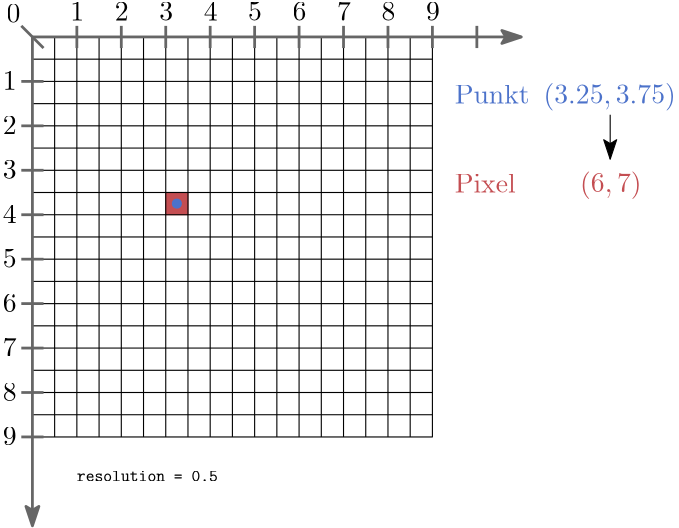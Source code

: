 <?xml version="1.0"?>
<!DOCTYPE ipe SYSTEM "ipe.dtd">
<ipe version="70212" creator="Ipe 7.2.13">
<info created="D:20210429143610" modified="D:20210429155308"/>
<ipestyle name="basic">
<symbol name="arrow/arc(spx)">
<path stroke="sym-stroke" fill="sym-stroke" pen="sym-pen">
0 0 m
-1 0.333 l
-1 -0.333 l
h
</path>
</symbol>
<symbol name="arrow/farc(spx)">
<path stroke="sym-stroke" fill="white" pen="sym-pen">
0 0 m
-1 0.333 l
-1 -0.333 l
h
</path>
</symbol>
<symbol name="arrow/ptarc(spx)">
<path stroke="sym-stroke" fill="sym-stroke" pen="sym-pen">
0 0 m
-1 0.333 l
-0.8 0 l
-1 -0.333 l
h
</path>
</symbol>
<symbol name="arrow/fptarc(spx)">
<path stroke="sym-stroke" fill="white" pen="sym-pen">
0 0 m
-1 0.333 l
-0.8 0 l
-1 -0.333 l
h
</path>
</symbol>
<symbol name="mark/circle(sx)" transformations="translations">
<path fill="sym-stroke">
0.6 0 0 0.6 0 0 e
0.4 0 0 0.4 0 0 e
</path>
</symbol>
<symbol name="mark/disk(sx)" transformations="translations">
<path fill="sym-stroke">
0.6 0 0 0.6 0 0 e
</path>
</symbol>
<symbol name="mark/fdisk(sfx)" transformations="translations">
<group>
<path fill="sym-fill">
0.5 0 0 0.5 0 0 e
</path>
<path fill="sym-stroke" fillrule="eofill">
0.6 0 0 0.6 0 0 e
0.4 0 0 0.4 0 0 e
</path>
</group>
</symbol>
<symbol name="mark/box(sx)" transformations="translations">
<path fill="sym-stroke" fillrule="eofill">
-0.6 -0.6 m
0.6 -0.6 l
0.6 0.6 l
-0.6 0.6 l
h
-0.4 -0.4 m
0.4 -0.4 l
0.4 0.4 l
-0.4 0.4 l
h
</path>
</symbol>
<symbol name="mark/square(sx)" transformations="translations">
<path fill="sym-stroke">
-0.6 -0.6 m
0.6 -0.6 l
0.6 0.6 l
-0.6 0.6 l
h
</path>
</symbol>
<symbol name="mark/fsquare(sfx)" transformations="translations">
<group>
<path fill="sym-fill">
-0.5 -0.5 m
0.5 -0.5 l
0.5 0.5 l
-0.5 0.5 l
h
</path>
<path fill="sym-stroke" fillrule="eofill">
-0.6 -0.6 m
0.6 -0.6 l
0.6 0.6 l
-0.6 0.6 l
h
-0.4 -0.4 m
0.4 -0.4 l
0.4 0.4 l
-0.4 0.4 l
h
</path>
</group>
</symbol>
<symbol name="mark/cross(sx)" transformations="translations">
<group>
<path fill="sym-stroke">
-0.43 -0.57 m
0.57 0.43 l
0.43 0.57 l
-0.57 -0.43 l
h
</path>
<path fill="sym-stroke">
-0.43 0.57 m
0.57 -0.43 l
0.43 -0.57 l
-0.57 0.43 l
h
</path>
</group>
</symbol>
<symbol name="arrow/fnormal(spx)">
<path stroke="sym-stroke" fill="white" pen="sym-pen">
0 0 m
-1 0.333 l
-1 -0.333 l
h
</path>
</symbol>
<symbol name="arrow/pointed(spx)">
<path stroke="sym-stroke" fill="sym-stroke" pen="sym-pen">
0 0 m
-1 0.333 l
-0.8 0 l
-1 -0.333 l
h
</path>
</symbol>
<symbol name="arrow/fpointed(spx)">
<path stroke="sym-stroke" fill="white" pen="sym-pen">
0 0 m
-1 0.333 l
-0.8 0 l
-1 -0.333 l
h
</path>
</symbol>
<symbol name="arrow/linear(spx)">
<path stroke="sym-stroke" pen="sym-pen">
-1 0.333 m
0 0 l
-1 -0.333 l
</path>
</symbol>
<symbol name="arrow/fdouble(spx)">
<path stroke="sym-stroke" fill="white" pen="sym-pen">
0 0 m
-1 0.333 l
-1 -0.333 l
h
-1 0 m
-2 0.333 l
-2 -0.333 l
h
</path>
</symbol>
<symbol name="arrow/double(spx)">
<path stroke="sym-stroke" fill="sym-stroke" pen="sym-pen">
0 0 m
-1 0.333 l
-1 -0.333 l
h
-1 0 m
-2 0.333 l
-2 -0.333 l
h
</path>
</symbol>
<pen name="heavier" value="0.8"/>
<pen name="fat" value="1.2"/>
<pen name="ultrafat" value="2"/>
<symbolsize name="large" value="5"/>
<symbolsize name="small" value="2"/>
<symbolsize name="tiny" value="1.1"/>
<arrowsize name="large" value="10"/>
<arrowsize name="small" value="5"/>
<arrowsize name="tiny" value="3"/>
<color name="sbblue" value="0.298 0.447 0.79"/>
<color name="sbgreen" value="0.333 0.658 0.407"/>
<color name="sborange" value="0.866 0.517 0.321"/>
<color name="sbred" value="0.768 0.305 0.321"/>
<color name="sbpurple" value="0.505 0.447 0.698"/>
<color name="red" value="1 0 0"/>
<color name="green" value="0 1 0"/>
<color name="blue" value="0 0 1"/>
<color name="yellow" value="1 1 0"/>
<color name="orange" value="1 0.647 0"/>
<color name="gold" value="1 0.843 0"/>
<color name="purple" value="0.627 0.125 0.941"/>
<color name="gray" value="0.745"/>
<color name="brown" value="0.647 0.165 0.165"/>
<color name="navy" value="0 0 0.502"/>
<color name="pink" value="1 0.753 0.796"/>
<color name="seagreen" value="0.18 0.545 0.341"/>
<color name="turquoise" value="0.251 0.878 0.816"/>
<color name="violet" value="0.933 0.51 0.933"/>
<color name="darkblue" value="0 0 0.545"/>
<color name="darkcyan" value="0 0.545 0.545"/>
<color name="darkgray" value="0.663"/>
<color name="verydarkgray" value="0.4"/>
<color name="darkgreen" value="0 0.392 0"/>
<color name="darkmagenta" value="0.545 0 0.545"/>
<color name="darkorange" value="1 0.549 0"/>
<color name="darkred" value="0.545 0 0"/>
<color name="lightblue" value="0.678 0.847 0.902"/>
<color name="lightcyan" value="0.878 1 1"/>
<color name="lightgray" value="0.827"/>
<color name="lightgreen" value="0.565 0.933 0.565"/>
<color name="lightyellow" value="1 1 0.878"/>
<dashstyle name="dashed" value="[4] 0"/>
<dashstyle name="dotted" value="[1 3] 0"/>
<dashstyle name="dash dotted" value="[4 2 1 2] 0"/>
<dashstyle name="dash dot dotted" value="[4 2 1 2 1 2] 0"/>
<textsize name="large" value="\large"/>
<textsize name="Large" value="\Large"/>
<textsize name="LARGE" value="\LARGE"/>
<textsize name="huge" value="\huge"/>
<textsize name="Huge" value="\Huge"/>
<textsize name="small" value="\small"/>
<textsize name="footnote" value="\footnotesize"/>
<textsize name="tiny" value="\tiny"/>
<textstyle name="center" begin="\begin{center}" end="\end{center}"/>
<textstyle name="itemize" begin="\begin{itemize}" end="\end{itemize}"/>
<textstyle name="item" begin="\begin{itemize}\item{}" end="\end{itemize}"/>
<gridsize name="4 pts" value="4"/>
<gridsize name="8 pts (~3 mm)" value="8"/>
<gridsize name="16 pts (~6 mm)" value="16"/>
<gridsize name="32 pts (~12 mm)" value="32"/>
<gridsize name="10 pts (~3.5 mm)" value="10"/>
<gridsize name="20 pts (~7 mm)" value="20"/>
<gridsize name="14 pts (~5 mm)" value="14"/>
<gridsize name="28 pts (~10 mm)" value="28"/>
<gridsize name="56 pts (~20 mm)" value="56"/>
<anglesize name="90 deg" value="90"/>
<anglesize name="60 deg" value="60"/>
<anglesize name="45 deg" value="45"/>
<anglesize name="30 deg" value="30"/>
<anglesize name="22.5 deg" value="22.5"/>
<opacity name="10%" value="0.1"/>
<opacity name="30%" value="0.3"/>
<opacity name="50%" value="0.5"/>
<opacity name="75%" value="0.75"/>
<tiling name="falling" angle="-60" step="4" width="1"/>
<tiling name="rising" angle="30" step="4" width="1"/>
</ipestyle>
<page>
<layer name="alpha"/>
<view layers="alpha" active="alpha"/>
<path layer="alpha" stroke="sbred" fill="sbred">
112 728 m
112 720 l
120 720 l
120 728 l
h
</path>
<path stroke="black">
64 784 m
64 640 l
208 640 l
208 784 l
h
</path>
<path stroke="black">
72 784 m
72 640 l
</path>
<path stroke="black">
80 784 m
80 640 l
</path>
<path stroke="black">
88 784 m
88 640 l
</path>
<path matrix="1 0 0 1 24 0" stroke="black">
72 784 m
72 640 l
</path>
<path matrix="1 0 0 1 24 0" stroke="black">
80 784 m
80 640 l
</path>
<path matrix="1 0 0 1 24 0" stroke="black">
88 784 m
88 640 l
</path>
<path matrix="1 0 0 1 48 0" stroke="black">
72 784 m
72 640 l
</path>
<path matrix="1 0 0 1 48 0" stroke="black">
80 784 m
80 640 l
</path>
<path matrix="1 0 0 1 48 0" stroke="black">
88 784 m
88 640 l
</path>
<path matrix="1 0 0 1 72 0" stroke="black">
72 784 m
72 640 l
</path>
<path matrix="1 0 0 1 72 0" stroke="black">
80 784 m
80 640 l
</path>
<path matrix="1 0 0 1 72 0" stroke="black">
88 784 m
88 640 l
</path>
<path matrix="1 0 0 1 96 0" stroke="black">
72 784 m
72 640 l
</path>
<path matrix="1 0 0 1 96 0" stroke="black">
80 784 m
80 640 l
</path>
<path matrix="1 0 0 1 96 0" stroke="black">
88 784 m
88 640 l
</path>
<path matrix="1 0 0 1 104 0" stroke="black">
88 784 m
88 640 l
</path>
<path matrix="1 0 0 1 112 0" stroke="black">
88 784 m
88 640 l
</path>
<path stroke="black">
64 776 m
208 776 l
208 776 l
208 776 l
</path>
<path stroke="black">
208 768 m
64 768 l
</path>
<path stroke="black">
64 760 m
208 760 l
</path>
<path matrix="1 0 0 1 0 -24" stroke="black">
64 776 m
208 776 l
208 776 l
208 776 l
</path>
<path matrix="1 0 0 1 0 -24" stroke="black">
208 768 m
64 768 l
</path>
<path matrix="1 0 0 1 0 -24" stroke="black">
64 760 m
208 760 l
</path>
<path matrix="1 0 0 1 0 -48" stroke="black">
64 776 m
208 776 l
208 776 l
208 776 l
</path>
<path matrix="1 0 0 1 0 -48" stroke="black">
208 768 m
64 768 l
</path>
<path matrix="1 0 0 1 0 -48" stroke="black">
64 760 m
208 760 l
</path>
<path matrix="1 0 0 1 0 -72" stroke="black">
64 776 m
208 776 l
208 776 l
208 776 l
</path>
<path matrix="1 0 0 1 0 -72" stroke="black">
208 768 m
64 768 l
</path>
<path matrix="1 0 0 1 0 -72" stroke="black">
64 760 m
208 760 l
</path>
<path matrix="1 0 0 1 0 -96" stroke="black">
64 776 m
208 776 l
208 776 l
208 776 l
</path>
<path matrix="1 0 0 1 0 -96" stroke="black">
208 768 m
64 768 l
</path>
<path matrix="1 0 0 1 0 -96" stroke="black">
64 760 m
208 760 l
</path>
<path matrix="1 0 0 1 0 -120" stroke="black">
64 776 m
208 776 l
208 776 l
208 776 l
</path>
<path matrix="1 0 0 1 0 -120" stroke="black">
208 768 m
64 768 l
</path>
<path stroke="verydarkgray" pen="1" arrow="ptarc/normal">
64 784 m
64 608 l
</path>
<path stroke="verydarkgray" pen="1" arrow="ptarc/normal">
64 784 m
240 784 l
</path>
<text matrix="1 0 0 1 -2.35218 -2.11826" transformations="translations" pos="80 792" stroke="black" type="label" width="4.981" height="6.42" depth="0" valign="baseline" style="math">1</text>
<text matrix="1 0 0 1 13.6478 -2.11826" transformations="translations" pos="80 792" stroke="black" type="label" width="4.981" height="6.42" depth="0" valign="baseline" style="math">2</text>
<text matrix="1 0 0 1 29.6478 -2.11826" transformations="translations" pos="80 792" stroke="black" type="label" width="4.981" height="6.42" depth="0" valign="baseline" style="math">3</text>
<text matrix="1 0 0 1 45.6478 -2.11826" transformations="translations" pos="80 792" stroke="black" type="label" width="4.981" height="6.42" depth="0" valign="baseline" style="math">4</text>
<text matrix="1 0 0 1 61.6478 -2.11826" transformations="translations" pos="80 792" stroke="black" type="label" width="4.981" height="6.42" depth="0" valign="baseline" style="math">5</text>
<text matrix="1 0 0 1 77.6478 -2.11826" transformations="translations" pos="80 792" stroke="black" type="label" width="4.981" height="6.42" depth="0" valign="baseline" style="math">6</text>
<text matrix="1 0 0 1 93.6478 -2.11826" transformations="translations" pos="80 792" stroke="black" type="label" width="4.981" height="6.42" depth="0" valign="baseline" style="math">7</text>
<text matrix="1 0 0 1 109.648 -2.11826" transformations="translations" pos="80 792" stroke="black" type="label" width="4.981" height="6.42" depth="0" valign="baseline" style="math">8</text>
<text matrix="1 0 0 1 125.648 -2.11826" transformations="translations" pos="80 792" stroke="black" type="label" width="4.981" height="6.42" depth="0" valign="baseline" style="math">9</text>
<text matrix="1 0 0 1 -26.6682 -27.0194" transformations="translations" pos="80 792" stroke="black" type="label" width="4.981" height="6.42" depth="0" valign="baseline" style="math">1</text>
<text matrix="1 0 0 1 -26.6682 -43.0194" transformations="translations" pos="80 792" stroke="black" type="label" width="4.981" height="6.42" depth="0" valign="baseline" style="math">2</text>
<text matrix="1 0 0 1 -26.6682 -59.0194" transformations="translations" pos="80 792" stroke="black" type="label" width="4.981" height="6.42" depth="0" valign="baseline" style="math">3</text>
<text matrix="1 0 0 1 -26.6682 -75.0194" transformations="translations" pos="80 792" stroke="black" type="label" width="4.981" height="6.42" depth="0" valign="baseline" style="math">4</text>
<text matrix="1 0 0 1 -26.6682 -91.0194" transformations="translations" pos="80 792" stroke="black" type="label" width="4.981" height="6.42" depth="0" valign="baseline" style="math">5</text>
<text matrix="1 0 0 1 -26.6682 -107.019" transformations="translations" pos="80 792" stroke="black" type="label" width="4.981" height="6.42" depth="0" valign="baseline" style="math">6</text>
<text matrix="1 0 0 1 -26.6682 -123.019" transformations="translations" pos="80 792" stroke="black" type="label" width="4.981" height="6.42" depth="0" valign="baseline" style="math">7</text>
<text matrix="1 0 0 1 -26.6682 -139.019" transformations="translations" pos="80 792" stroke="black" type="label" width="4.981" height="6.42" depth="0" valign="baseline" style="math">8</text>
<text matrix="1 0 0 1 -26.6682 -155.019" transformations="translations" pos="80 792" stroke="black" type="label" width="4.981" height="6.42" depth="0" valign="baseline" style="math">9</text>
<path stroke="verydarkgray" pen="1">
80 780 m
80 788 l
</path>
<path matrix="1 0 0 1 16 0" stroke="verydarkgray" pen="1">
80 780 m
80 788 l
</path>
<path matrix="1 0 0 1 32 0" stroke="verydarkgray" pen="1">
80 780 m
80 788 l
</path>
<path matrix="1 0 0 1 48 0" stroke="verydarkgray" pen="1">
80 780 m
80 788 l
</path>
<path matrix="1 0 0 1 64 0" stroke="verydarkgray" pen="1">
80 780 m
80 788 l
</path>
<path matrix="1 0 0 1 80 0" stroke="verydarkgray" pen="1">
80 780 m
80 788 l
</path>
<path matrix="1 0 0 1 96 0" stroke="verydarkgray" pen="1">
80 780 m
80 788 l
</path>
<path matrix="1 0 0 1 112 0" stroke="verydarkgray" pen="1">
80 780 m
80 788 l
</path>
<path matrix="1 0 0 1 128 0" stroke="verydarkgray" pen="1">
80 780 m
80 788 l
</path>
<path matrix="1 0 0 1 144 0" stroke="verydarkgray" pen="1">
80 780 m
80 788 l
</path>
<path matrix="1 0 0 1 0 -8" stroke="verydarkgray" pen="1">
60 776 m
68 776 l
</path>
<path matrix="1 0 0 1 0 -24" stroke="verydarkgray" pen="1">
60 776 m
68 776 l
</path>
<path matrix="1 0 0 1 0 -40" stroke="verydarkgray" pen="1">
60 776 m
68 776 l
</path>
<path matrix="1 0 0 1 0 -56" stroke="verydarkgray" pen="1">
60 776 m
68 776 l
</path>
<path matrix="1 0 0 1 0 -72" stroke="verydarkgray" pen="1">
60 776 m
68 776 l
</path>
<path matrix="1 0 0 1 0 -88" stroke="verydarkgray" pen="1">
60 776 m
68 776 l
</path>
<path matrix="1 0 0 1 0 -104" stroke="verydarkgray" pen="1">
60 776 m
68 776 l
</path>
<path matrix="1 0 0 1 0 -120" stroke="verydarkgray" pen="1">
60 776 m
68 776 l
</path>
<path matrix="1 0 0 1 0 -136" stroke="verydarkgray" pen="1">
60 776 m
68 776 l
</path>
<text matrix="1 0 0 1 -24.9804 -6.74639" transformations="translations" pos="79.681 795.91" stroke="black" type="label" width="4.981" height="6.42" depth="0" valign="baseline" style="math">0</text>
<path stroke="verydarkgray" pen="1">
68 780 m
60 788 l
</path>
<text matrix="1 0 0 1 -144 -124" transformations="translations" pos="224 748" stroke="black" type="label" width="50.81" height="3.653" depth="0" valign="baseline" size="6">\texttt{resolution = 0.5}</text>
<use name="mark/disk(sx)" pos="116 724" size="normal" stroke="sbblue"/>
<text matrix="1 0 0 1 132 32" transformations="translations" pos="116 728" stroke="sbblue" type="label" width="47.599" height="7.473" depth="2.49" valign="baseline" style="math">(3.25, 3.75)</text>
<text matrix="1 0 0 1 145.163 0.170405" transformations="translations" pos="116 728" stroke="sbred" type="label" width="22.139" height="7.473" depth="2.49" valign="baseline" style="math">(6,7)</text>
<text matrix="1 0 0 1 120 24" transformations="translations" pos="96 736" stroke="sbblue" type="label" width="26.982" height="6.918" depth="0" valign="baseline">Punkt</text>
<text matrix="1 0 0 1 -20 -8" transformations="translations" pos="236 736" stroke="sbred" type="label" width="22.001" height="6.918" depth="0" valign="baseline">Pixel</text>
<path stroke="black" fill="sbred" arrow="ptarc/normal">
272 756 m
272 740 l
</path>
</page>
</ipe>
